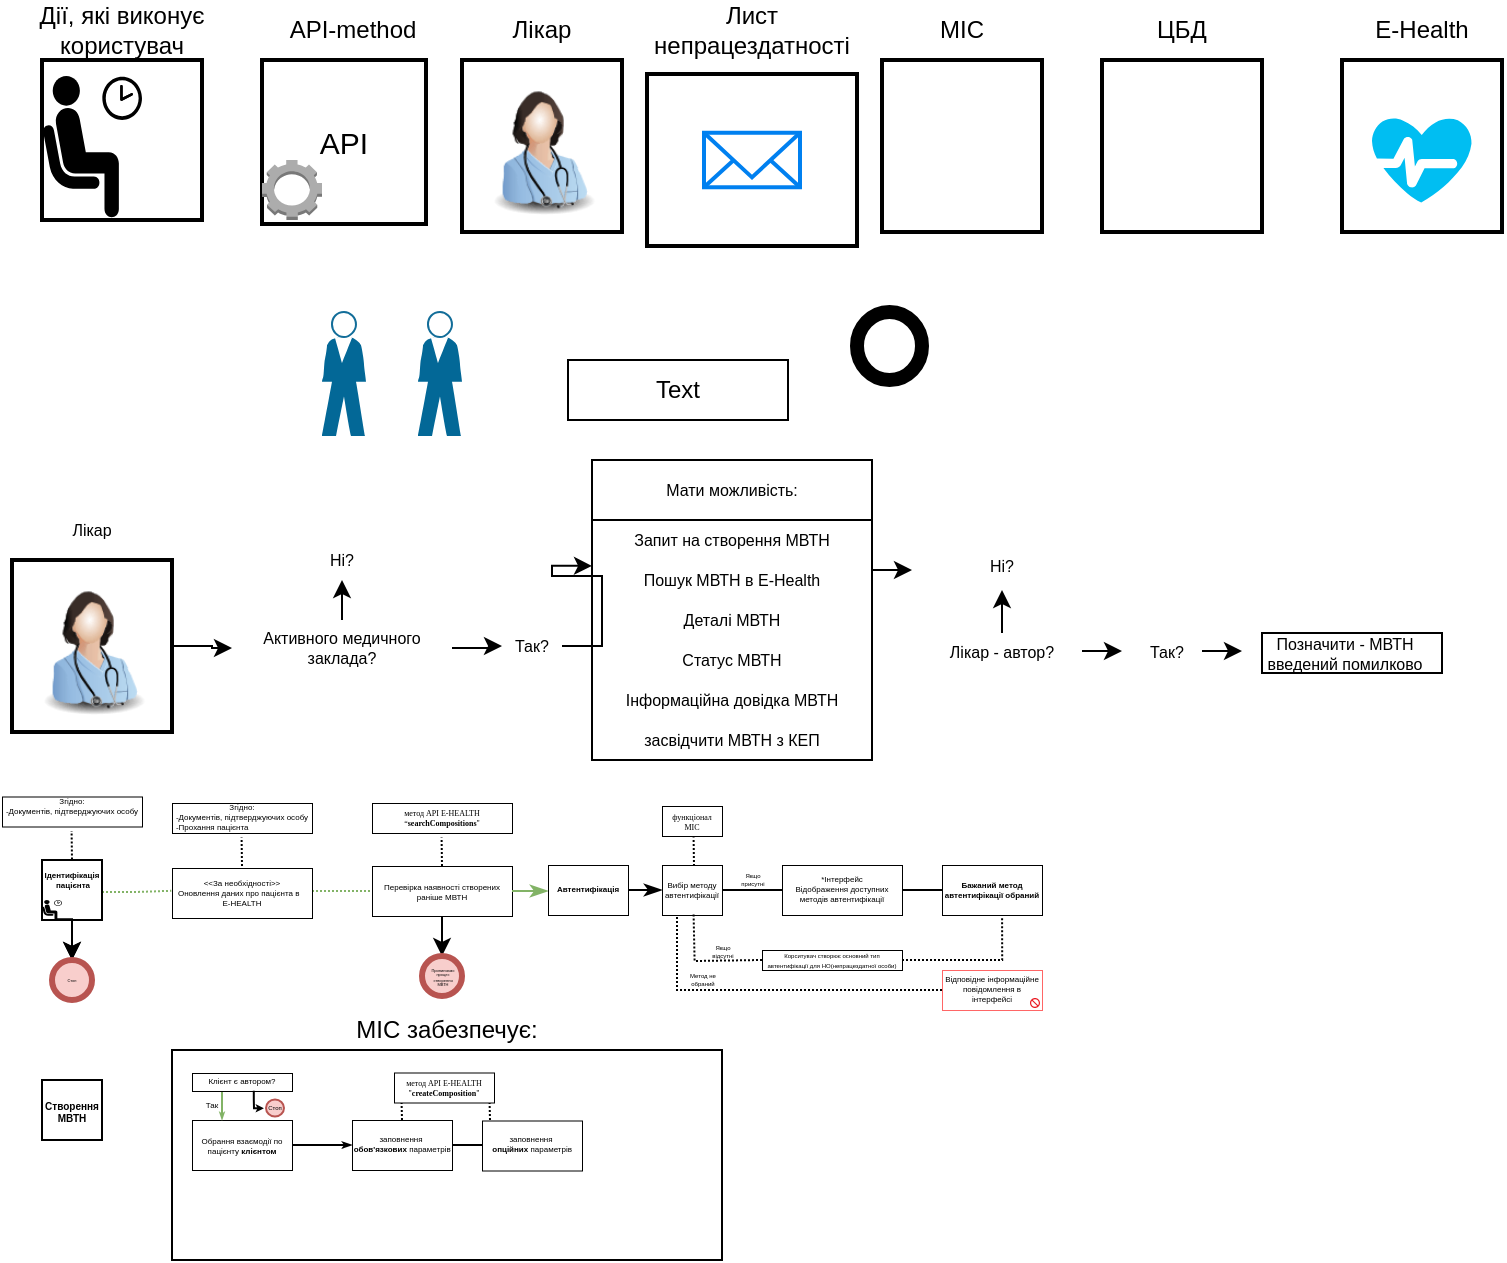 <mxfile version="23.1.5" type="github">
  <diagram name="Страница — 1" id="Yzd6xxbswRAlrRU4eSdG">
    <mxGraphModel dx="989" dy="1707" grid="1" gridSize="10" guides="1" tooltips="1" connect="1" arrows="1" fold="1" page="1" pageScale="1" pageWidth="827" pageHeight="1169" math="0" shadow="0">
      <root>
        <mxCell id="0" />
        <mxCell id="1" parent="0" />
        <mxCell id="B_3r5BiEb7k1XSMj32hH-10" value="API-method" style="text;html=1;align=center;verticalAlign=middle;resizable=0;points=[];autosize=1;strokeColor=none;fillColor=none;" vertex="1" parent="1">
          <mxGeometry x="150" y="-1160" width="90" height="30" as="geometry" />
        </mxCell>
        <mxCell id="B_3r5BiEb7k1XSMj32hH-11" value="" style="shape=mxgraph.cisco.people.standing_man;html=1;pointerEvents=1;dashed=0;fillColor=#036897;strokeColor=#ffffff;strokeWidth=2;verticalLabelPosition=bottom;verticalAlign=top;align=center;outlineConnect=0;" vertex="1" parent="1">
          <mxGeometry x="180" y="-1004" width="22" height="62" as="geometry" />
        </mxCell>
        <mxCell id="B_3r5BiEb7k1XSMj32hH-13" value="" style="whiteSpace=wrap;html=1;aspect=fixed;strokeWidth=2;" vertex="1" parent="1">
          <mxGeometry x="40" y="-1130" width="80" height="80" as="geometry" />
        </mxCell>
        <mxCell id="B_3r5BiEb7k1XSMj32hH-15" value="" style="shape=mxgraph.signs.people.waiting_room_1;html=1;pointerEvents=1;fillColor=#000000;strokeColor=none;verticalLabelPosition=bottom;verticalAlign=top;align=center;" vertex="1" parent="1">
          <mxGeometry x="40" y="-1122" width="50" height="72" as="geometry" />
        </mxCell>
        <mxCell id="B_3r5BiEb7k1XSMj32hH-20" value="Дії, які виконує користувач" style="text;html=1;align=center;verticalAlign=middle;whiteSpace=wrap;rounded=0;" vertex="1" parent="1">
          <mxGeometry x="30" y="-1160" width="100" height="30" as="geometry" />
        </mxCell>
        <mxCell id="B_3r5BiEb7k1XSMj32hH-21" value="API" style="whiteSpace=wrap;html=1;aspect=fixed;strokeWidth=2;fontSize=15;" vertex="1" parent="1">
          <mxGeometry x="150" y="-1130" width="82" height="82" as="geometry" />
        </mxCell>
        <mxCell id="B_3r5BiEb7k1XSMj32hH-22" value="" style="outlineConnect=0;dashed=0;verticalLabelPosition=bottom;verticalAlign=top;align=center;html=1;shape=mxgraph.aws3.human_intelligence_tasks_hit;fillColor=#ACACAC;gradientColor=none;" vertex="1" parent="1">
          <mxGeometry x="150" y="-1080" width="30" height="30" as="geometry" />
        </mxCell>
        <mxCell id="B_3r5BiEb7k1XSMj32hH-23" value="" style="rounded=0;whiteSpace=wrap;html=1;strokeWidth=2;" vertex="1" parent="1">
          <mxGeometry x="250" y="-1130" width="80" height="86" as="geometry" />
        </mxCell>
        <mxCell id="B_3r5BiEb7k1XSMj32hH-24" value="Лікар" style="text;html=1;align=center;verticalAlign=middle;whiteSpace=wrap;rounded=0;" vertex="1" parent="1">
          <mxGeometry x="260" y="-1160" width="60" height="30" as="geometry" />
        </mxCell>
        <mxCell id="B_3r5BiEb7k1XSMj32hH-25" value="" style="shape=mxgraph.cisco.people.standing_man;html=1;pointerEvents=1;dashed=0;fillColor=#036897;strokeColor=#ffffff;strokeWidth=2;verticalLabelPosition=bottom;verticalAlign=top;align=center;outlineConnect=0;" vertex="1" parent="1">
          <mxGeometry x="228" y="-1004" width="22" height="62" as="geometry" />
        </mxCell>
        <mxCell id="B_3r5BiEb7k1XSMj32hH-26" value="" style="image;html=1;image=img/lib/clip_art/people/Nurse_Woman_128x128.png" vertex="1" parent="1">
          <mxGeometry x="255" y="-1123" width="70" height="72" as="geometry" />
        </mxCell>
        <mxCell id="B_3r5BiEb7k1XSMj32hH-28" value="" style="rounded=0;whiteSpace=wrap;html=1;strokeWidth=2;" vertex="1" parent="1">
          <mxGeometry x="342.5" y="-1123" width="105" height="86" as="geometry" />
        </mxCell>
        <mxCell id="B_3r5BiEb7k1XSMj32hH-29" value="Лист непрацездатності" style="text;html=1;align=center;verticalAlign=middle;whiteSpace=wrap;rounded=0;" vertex="1" parent="1">
          <mxGeometry x="350" y="-1160" width="90" height="30" as="geometry" />
        </mxCell>
        <mxCell id="B_3r5BiEb7k1XSMj32hH-31" value="" style="rounded=0;whiteSpace=wrap;html=1;strokeWidth=2;" vertex="1" parent="1">
          <mxGeometry x="460" y="-1130" width="80" height="86" as="geometry" />
        </mxCell>
        <mxCell id="B_3r5BiEb7k1XSMj32hH-32" value="МІС" style="text;html=1;align=center;verticalAlign=middle;whiteSpace=wrap;rounded=0;" vertex="1" parent="1">
          <mxGeometry x="470" y="-1160" width="60" height="30" as="geometry" />
        </mxCell>
        <mxCell id="B_3r5BiEb7k1XSMj32hH-34" value="" style="rounded=0;whiteSpace=wrap;html=1;strokeWidth=2;" vertex="1" parent="1">
          <mxGeometry x="570" y="-1130" width="80" height="86" as="geometry" />
        </mxCell>
        <mxCell id="B_3r5BiEb7k1XSMj32hH-35" value="ЦБД" style="text;html=1;align=center;verticalAlign=middle;whiteSpace=wrap;rounded=0;" vertex="1" parent="1">
          <mxGeometry x="580" y="-1160" width="60" height="30" as="geometry" />
        </mxCell>
        <mxCell id="B_3r5BiEb7k1XSMj32hH-37" value="" style="rounded=0;whiteSpace=wrap;html=1;strokeWidth=2;" vertex="1" parent="1">
          <mxGeometry x="690" y="-1130" width="80" height="86" as="geometry" />
        </mxCell>
        <mxCell id="B_3r5BiEb7k1XSMj32hH-38" value="E-Health" style="text;html=1;align=center;verticalAlign=middle;whiteSpace=wrap;rounded=0;" vertex="1" parent="1">
          <mxGeometry x="700" y="-1160" width="60" height="30" as="geometry" />
        </mxCell>
        <mxCell id="B_3r5BiEb7k1XSMj32hH-40" value="" style="verticalLabelPosition=bottom;html=1;verticalAlign=top;align=center;strokeColor=none;fillColor=#00BEF2;shape=mxgraph.azure.health_monitoring;" vertex="1" parent="1">
          <mxGeometry x="705" y="-1101.25" width="50" height="42.5" as="geometry" />
        </mxCell>
        <mxCell id="B_3r5BiEb7k1XSMj32hH-41" value="" style="shape=image;html=1;verticalAlign=top;verticalLabelPosition=bottom;labelBackgroundColor=#ffffff;imageAspect=0;aspect=fixed;image=https://cdn2.iconfinder.com/data/icons/whcompare-isometric-web-hosting-servers/50/database-128.png" vertex="1" parent="1">
          <mxGeometry x="575" y="-1120" width="70" height="70" as="geometry" />
        </mxCell>
        <mxCell id="B_3r5BiEb7k1XSMj32hH-42" value="" style="shape=image;html=1;verticalAlign=top;verticalLabelPosition=bottom;labelBackgroundColor=#ffffff;imageAspect=0;aspect=fixed;image=https://cdn1.iconfinder.com/data/icons/medic/128/Medical_Icon-12-128.png" vertex="1" parent="1">
          <mxGeometry x="468" y="-1118" width="64" height="64" as="geometry" />
        </mxCell>
        <mxCell id="B_3r5BiEb7k1XSMj32hH-43" value="" style="html=1;verticalLabelPosition=bottom;align=center;labelBackgroundColor=#ffffff;verticalAlign=top;strokeWidth=2;strokeColor=#0080F0;shadow=0;dashed=0;shape=mxgraph.ios7.icons.mail;" vertex="1" parent="1">
          <mxGeometry x="371" y="-1093.62" width="48" height="27.25" as="geometry" />
        </mxCell>
        <mxCell id="B_3r5BiEb7k1XSMj32hH-74" style="edgeStyle=orthogonalEdgeStyle;rounded=0;orthogonalLoop=1;jettySize=auto;html=1;exitX=1;exitY=0.5;exitDx=0;exitDy=0;fontSize=8;" edge="1" parent="1" source="B_3r5BiEb7k1XSMj32hH-44" target="B_3r5BiEb7k1XSMj32hH-70">
          <mxGeometry relative="1" as="geometry" />
        </mxCell>
        <mxCell id="B_3r5BiEb7k1XSMj32hH-44" value="" style="rounded=0;whiteSpace=wrap;html=1;strokeWidth=2;fontSize=8;" vertex="1" parent="1">
          <mxGeometry x="25" y="-880" width="80" height="86" as="geometry" />
        </mxCell>
        <mxCell id="B_3r5BiEb7k1XSMj32hH-45" value="Лікар" style="text;html=1;align=center;verticalAlign=middle;whiteSpace=wrap;rounded=0;fontSize=8;" vertex="1" parent="1">
          <mxGeometry x="35" y="-910" width="60" height="30" as="geometry" />
        </mxCell>
        <mxCell id="B_3r5BiEb7k1XSMj32hH-46" value="" style="image;html=1;image=img/lib/clip_art/people/Nurse_Woman_128x128.png;fontSize=8;" vertex="1" parent="1">
          <mxGeometry x="30" y="-873" width="70" height="72" as="geometry" />
        </mxCell>
        <mxCell id="B_3r5BiEb7k1XSMj32hH-47" value="" style="rounded=0;whiteSpace=wrap;html=1;" vertex="1" parent="1">
          <mxGeometry x="303" y="-980" width="110" height="30" as="geometry" />
        </mxCell>
        <mxCell id="B_3r5BiEb7k1XSMj32hH-48" value="Text" style="text;html=1;align=center;verticalAlign=middle;whiteSpace=wrap;rounded=0;" vertex="1" parent="1">
          <mxGeometry x="328" y="-980" width="60" height="30" as="geometry" />
        </mxCell>
        <mxCell id="B_3r5BiEb7k1XSMj32hH-61" value="" style="rounded=0;whiteSpace=wrap;html=1;fontSize=8;" vertex="1" parent="1">
          <mxGeometry x="650" y="-843.5" width="90" height="20" as="geometry" />
        </mxCell>
        <mxCell id="B_3r5BiEb7k1XSMj32hH-62" value="Позначити - МВТН введений помилково&lt;br style=&quot;font-size: 8px;&quot;&gt;&amp;nbsp;" style="text;html=1;align=center;verticalAlign=middle;whiteSpace=wrap;rounded=0;fontSize=8;" vertex="1" parent="1">
          <mxGeometry x="645" y="-838.5" width="93" height="20" as="geometry" />
        </mxCell>
        <mxCell id="B_3r5BiEb7k1XSMj32hH-83" style="edgeStyle=orthogonalEdgeStyle;rounded=0;orthogonalLoop=1;jettySize=auto;html=1;exitX=0.5;exitY=0;exitDx=0;exitDy=0;entryX=0.5;entryY=1;entryDx=0;entryDy=0;fontSize=8;" edge="1" parent="1" source="B_3r5BiEb7k1XSMj32hH-67" target="B_3r5BiEb7k1XSMj32hH-69">
          <mxGeometry relative="1" as="geometry" />
        </mxCell>
        <mxCell id="B_3r5BiEb7k1XSMj32hH-86" style="edgeStyle=orthogonalEdgeStyle;rounded=0;orthogonalLoop=1;jettySize=auto;html=1;exitX=1;exitY=0.5;exitDx=0;exitDy=0;fontSize=8;" edge="1" parent="1" source="B_3r5BiEb7k1XSMj32hH-67">
          <mxGeometry relative="1" as="geometry">
            <mxPoint x="580" y="-834.5" as="targetPoint" />
          </mxGeometry>
        </mxCell>
        <mxCell id="B_3r5BiEb7k1XSMj32hH-67" value="Лікар - автор?" style="text;html=1;align=center;verticalAlign=middle;whiteSpace=wrap;rounded=0;fontSize=8;" vertex="1" parent="1">
          <mxGeometry x="480" y="-843.5" width="80" height="18" as="geometry" />
        </mxCell>
        <mxCell id="B_3r5BiEb7k1XSMj32hH-87" style="edgeStyle=orthogonalEdgeStyle;rounded=0;orthogonalLoop=1;jettySize=auto;html=1;exitX=1;exitY=0.5;exitDx=0;exitDy=0;fontSize=8;" edge="1" parent="1" source="B_3r5BiEb7k1XSMj32hH-68">
          <mxGeometry relative="1" as="geometry">
            <mxPoint x="640" y="-834.5" as="targetPoint" />
          </mxGeometry>
        </mxCell>
        <mxCell id="B_3r5BiEb7k1XSMj32hH-68" value="Так?" style="text;html=1;align=center;verticalAlign=middle;whiteSpace=wrap;rounded=0;fontSize=8;" vertex="1" parent="1">
          <mxGeometry x="585" y="-845.5" width="35" height="22" as="geometry" />
        </mxCell>
        <mxCell id="B_3r5BiEb7k1XSMj32hH-69" value="Ні?" style="text;html=1;align=center;verticalAlign=middle;whiteSpace=wrap;rounded=0;fontSize=8;" vertex="1" parent="1">
          <mxGeometry x="490" y="-890" width="60" height="25" as="geometry" />
        </mxCell>
        <mxCell id="B_3r5BiEb7k1XSMj32hH-75" style="edgeStyle=orthogonalEdgeStyle;rounded=0;orthogonalLoop=1;jettySize=auto;html=1;exitX=0.5;exitY=0;exitDx=0;exitDy=0;entryX=0.5;entryY=1;entryDx=0;entryDy=0;fontSize=8;" edge="1" parent="1" source="B_3r5BiEb7k1XSMj32hH-70" target="B_3r5BiEb7k1XSMj32hH-72">
          <mxGeometry relative="1" as="geometry" />
        </mxCell>
        <mxCell id="B_3r5BiEb7k1XSMj32hH-76" style="edgeStyle=orthogonalEdgeStyle;rounded=0;orthogonalLoop=1;jettySize=auto;html=1;exitX=1;exitY=0.5;exitDx=0;exitDy=0;fontSize=8;" edge="1" parent="1" source="B_3r5BiEb7k1XSMj32hH-70" target="B_3r5BiEb7k1XSMj32hH-71">
          <mxGeometry relative="1" as="geometry" />
        </mxCell>
        <mxCell id="B_3r5BiEb7k1XSMj32hH-70" value="Активного медичного заклада?" style="text;html=1;align=center;verticalAlign=middle;whiteSpace=wrap;rounded=0;fontSize=8;" vertex="1" parent="1">
          <mxGeometry x="135" y="-850" width="110" height="28" as="geometry" />
        </mxCell>
        <mxCell id="B_3r5BiEb7k1XSMj32hH-71" value="Так?" style="text;html=1;align=center;verticalAlign=middle;whiteSpace=wrap;rounded=0;fontSize=8;" vertex="1" parent="1">
          <mxGeometry x="270" y="-852" width="30" height="30" as="geometry" />
        </mxCell>
        <mxCell id="B_3r5BiEb7k1XSMj32hH-72" value="Ні?" style="text;html=1;align=center;verticalAlign=middle;whiteSpace=wrap;rounded=0;fontSize=8;" vertex="1" parent="1">
          <mxGeometry x="170" y="-890" width="40" height="20" as="geometry" />
        </mxCell>
        <mxCell id="B_3r5BiEb7k1XSMj32hH-78" value="&lt;font style=&quot;font-size: 8px;&quot;&gt;Мати можливість:&lt;/font&gt;" style="swimlane;fontStyle=0;childLayout=stackLayout;horizontal=1;startSize=30;horizontalStack=0;resizeParent=1;resizeParentMax=0;resizeLast=0;collapsible=1;marginBottom=0;whiteSpace=wrap;html=1;fontSize=8;" vertex="1" parent="1">
          <mxGeometry x="315" y="-930" width="140" height="150" as="geometry" />
        </mxCell>
        <mxCell id="B_3r5BiEb7k1XSMj32hH-50" value="Запит на створення МВТН" style="text;html=1;align=center;verticalAlign=middle;whiteSpace=wrap;rounded=0;fontSize=8;" vertex="1" parent="B_3r5BiEb7k1XSMj32hH-78">
          <mxGeometry y="30" width="140" height="20" as="geometry" />
        </mxCell>
        <mxCell id="B_3r5BiEb7k1XSMj32hH-54" value="Пошук МВТН в E-Health" style="text;html=1;align=center;verticalAlign=middle;whiteSpace=wrap;rounded=0;fontSize=8;" vertex="1" parent="B_3r5BiEb7k1XSMj32hH-78">
          <mxGeometry y="50" width="140" height="20" as="geometry" />
        </mxCell>
        <mxCell id="B_3r5BiEb7k1XSMj32hH-56" value="Деталі МВТН" style="text;html=1;align=center;verticalAlign=middle;whiteSpace=wrap;rounded=0;fontSize=8;" vertex="1" parent="B_3r5BiEb7k1XSMj32hH-78">
          <mxGeometry y="70" width="140" height="20" as="geometry" />
        </mxCell>
        <mxCell id="B_3r5BiEb7k1XSMj32hH-60" value="Статус МВТН" style="text;html=1;align=center;verticalAlign=middle;whiteSpace=wrap;rounded=0;fontSize=8;" vertex="1" parent="B_3r5BiEb7k1XSMj32hH-78">
          <mxGeometry y="90" width="140" height="20" as="geometry" />
        </mxCell>
        <mxCell id="B_3r5BiEb7k1XSMj32hH-58" value="Інформаційна довідка МВТН" style="text;html=1;align=center;verticalAlign=middle;whiteSpace=wrap;rounded=0;fontSize=8;" vertex="1" parent="B_3r5BiEb7k1XSMj32hH-78">
          <mxGeometry y="110" width="140" height="20" as="geometry" />
        </mxCell>
        <mxCell id="B_3r5BiEb7k1XSMj32hH-52" value="засвідчити МВТН з КЕП" style="text;html=1;align=center;verticalAlign=middle;whiteSpace=wrap;rounded=0;fontSize=8;" vertex="1" parent="B_3r5BiEb7k1XSMj32hH-78">
          <mxGeometry y="130" width="140" height="20" as="geometry" />
        </mxCell>
        <mxCell id="B_3r5BiEb7k1XSMj32hH-89" style="edgeStyle=orthogonalEdgeStyle;rounded=0;orthogonalLoop=1;jettySize=auto;html=1;exitX=1;exitY=0.25;exitDx=0;exitDy=0;entryX=0;entryY=0.5;entryDx=0;entryDy=0;fontSize=8;" edge="1" parent="1" source="B_3r5BiEb7k1XSMj32hH-54">
          <mxGeometry relative="1" as="geometry">
            <mxPoint x="475.0" y="-874.5" as="targetPoint" />
          </mxGeometry>
        </mxCell>
        <mxCell id="B_3r5BiEb7k1XSMj32hH-90" style="edgeStyle=orthogonalEdgeStyle;rounded=0;orthogonalLoop=1;jettySize=auto;html=1;exitX=1;exitY=0.5;exitDx=0;exitDy=0;entryX=0;entryY=0.147;entryDx=0;entryDy=0;entryPerimeter=0;fontSize=8;" edge="1" parent="1" source="B_3r5BiEb7k1XSMj32hH-71" target="B_3r5BiEb7k1XSMj32hH-54">
          <mxGeometry relative="1" as="geometry" />
        </mxCell>
        <mxCell id="B_3r5BiEb7k1XSMj32hH-91" value="" style="ellipse;whiteSpace=wrap;html=1;fontSize=16;strokeWidth=7;" vertex="1" parent="1">
          <mxGeometry x="447.5" y="-1004" width="32.5" height="34" as="geometry" />
        </mxCell>
        <mxCell id="B_3r5BiEb7k1XSMj32hH-96" style="edgeStyle=orthogonalEdgeStyle;rounded=0;orthogonalLoop=1;jettySize=auto;html=1;exitX=1;exitY=0.5;exitDx=0;exitDy=0;fillColor=#d5e8d4;strokeColor=#82b366;curved=0;dashed=1;dashPattern=1 1;entryX=-0.005;entryY=0.416;entryDx=0;entryDy=0;entryPerimeter=0;endArrow=none;endFill=0;" edge="1" parent="1">
          <mxGeometry relative="1" as="geometry">
            <mxPoint x="104.65" y="-714.6" as="targetPoint" />
            <mxPoint x="70" y="-714" as="sourcePoint" />
            <Array as="points">
              <mxPoint x="87" y="-714" />
            </Array>
          </mxGeometry>
        </mxCell>
        <mxCell id="B_3r5BiEb7k1XSMj32hH-93" value="" style="whiteSpace=wrap;html=1;aspect=fixed;strokeWidth=1;" vertex="1" parent="1">
          <mxGeometry x="40" y="-730" width="30" height="30" as="geometry" />
        </mxCell>
        <mxCell id="B_3r5BiEb7k1XSMj32hH-106" style="edgeStyle=orthogonalEdgeStyle;rounded=0;orthogonalLoop=1;jettySize=auto;html=1;exitX=0.695;exitY=0.98;exitDx=0;exitDy=0;exitPerimeter=0;entryX=0.5;entryY=0;entryDx=0;entryDy=0;" edge="1" parent="1" source="B_3r5BiEb7k1XSMj32hH-94" target="B_3r5BiEb7k1XSMj32hH-105">
          <mxGeometry relative="1" as="geometry" />
        </mxCell>
        <mxCell id="B_3r5BiEb7k1XSMj32hH-112" style="edgeStyle=orthogonalEdgeStyle;rounded=0;orthogonalLoop=1;jettySize=auto;html=1;exitX=0.695;exitY=0.98;exitDx=0;exitDy=0;exitPerimeter=0;entryX=0.5;entryY=0;entryDx=0;entryDy=0;" edge="1" parent="1" source="B_3r5BiEb7k1XSMj32hH-94" target="B_3r5BiEb7k1XSMj32hH-105">
          <mxGeometry relative="1" as="geometry" />
        </mxCell>
        <mxCell id="B_3r5BiEb7k1XSMj32hH-94" value="" style="shape=mxgraph.signs.people.waiting_room_1;html=1;pointerEvents=1;fillColor=#000000;strokeColor=none;verticalLabelPosition=bottom;verticalAlign=top;align=center;" vertex="1" parent="1">
          <mxGeometry x="40" y="-710" width="10" height="10" as="geometry" />
        </mxCell>
        <mxCell id="B_3r5BiEb7k1XSMj32hH-95" value="Ідентифікація&amp;nbsp;&lt;br style=&quot;font-size: 4px;&quot;&gt;пацієнта" style="text;html=1;align=center;verticalAlign=middle;whiteSpace=wrap;rounded=0;fontSize=4;fontStyle=1" vertex="1" parent="1">
          <mxGeometry x="47.5" y="-722" width="15" height="4" as="geometry" />
        </mxCell>
        <mxCell id="B_3r5BiEb7k1XSMj32hH-107" style="edgeStyle=orthogonalEdgeStyle;rounded=0;orthogonalLoop=1;jettySize=auto;html=1;exitX=1;exitY=0.5;exitDx=0;exitDy=0;fillColor=#d5e8d4;strokeColor=#82b366;dashed=1;dashPattern=1 1;endArrow=none;endFill=0;" edge="1" parent="1">
          <mxGeometry relative="1" as="geometry">
            <mxPoint x="205.0" y="-713.617" as="targetPoint" />
            <mxPoint x="175" y="-714.5" as="sourcePoint" />
          </mxGeometry>
        </mxCell>
        <mxCell id="B_3r5BiEb7k1XSMj32hH-97" value="&lt;font style=&quot;font-size: 4px;&quot;&gt;&amp;lt;&amp;lt;За необхідності&amp;gt;&amp;gt; &lt;br&gt;Оновлення даних про пацієнта в&amp;nbsp; &amp;nbsp; E-HEALTH&lt;/font&gt;" style="rounded=0;whiteSpace=wrap;html=1;strokeWidth=0.5;fontSize=4;" vertex="1" parent="1">
          <mxGeometry x="105" y="-726" width="70" height="25" as="geometry" />
        </mxCell>
        <mxCell id="B_3r5BiEb7k1XSMj32hH-99" value="&lt;font style=&quot;font-size: 4px;&quot;&gt;Згідно: &lt;br&gt;-Документів, підтверджуючих особу&lt;br&gt;&lt;br&gt;&lt;/font&gt;" style="rounded=0;whiteSpace=wrap;html=1;fontSize=4;strokeWidth=0.5;" vertex="1" parent="1">
          <mxGeometry x="20" y="-761.75" width="70" height="15" as="geometry" />
        </mxCell>
        <mxCell id="B_3r5BiEb7k1XSMj32hH-102" value="" style="shape=image;html=1;verticalAlign=top;verticalLabelPosition=bottom;labelBackgroundColor=#ffffff;imageAspect=0;aspect=fixed;image=https://cdn0.iconfinder.com/data/icons/google-material-design-3-0/48/ic_info_outline_48px-128.png" vertex="1" parent="1">
          <mxGeometry x="85" y="-751.75" width="5" height="5" as="geometry" />
        </mxCell>
        <mxCell id="B_3r5BiEb7k1XSMj32hH-104" style="edgeStyle=orthogonalEdgeStyle;rounded=0;orthogonalLoop=1;jettySize=auto;html=1;exitX=0.5;exitY=0;exitDx=0;exitDy=0;entryX=0.497;entryY=1.218;entryDx=0;entryDy=0;entryPerimeter=0;strokeWidth=1;endArrow=none;endFill=0;dashed=1;dashPattern=1 1;" edge="1" parent="1">
          <mxGeometry relative="1" as="geometry">
            <mxPoint x="55" y="-730.25" as="sourcePoint" />
            <mxPoint x="54.79" y="-744.48" as="targetPoint" />
          </mxGeometry>
        </mxCell>
        <mxCell id="B_3r5BiEb7k1XSMj32hH-105" value="" style="ellipse;whiteSpace=wrap;html=1;fontSize=16;strokeWidth=3;fillColor=#f8cecc;strokeColor=#b85450;" vertex="1" parent="1">
          <mxGeometry x="45" y="-680" width="20" height="20" as="geometry" />
        </mxCell>
        <mxCell id="B_3r5BiEb7k1XSMj32hH-121" style="edgeStyle=orthogonalEdgeStyle;rounded=0;orthogonalLoop=1;jettySize=auto;html=1;exitX=0.5;exitY=1;exitDx=0;exitDy=0;entryX=0.5;entryY=0;entryDx=0;entryDy=0;" edge="1" parent="1" source="B_3r5BiEb7k1XSMj32hH-111" target="B_3r5BiEb7k1XSMj32hH-120">
          <mxGeometry relative="1" as="geometry" />
        </mxCell>
        <mxCell id="B_3r5BiEb7k1XSMj32hH-111" value="Перевірка наявності створених раніше МВТН" style="rounded=0;whiteSpace=wrap;html=1;strokeWidth=0.5;fontSize=4;" vertex="1" parent="1">
          <mxGeometry x="205" y="-727" width="70" height="25" as="geometry" />
        </mxCell>
        <mxCell id="B_3r5BiEb7k1XSMj32hH-114" value="&lt;span style=&quot;font-family: Cambria, serif; background-color: transparent; font-variant-numeric: normal; font-variant-east-asian: normal; font-variant-alternates: normal; font-variant-position: normal; vertical-align: baseline; font-size: 4px;&quot;&gt;метод API E-HEALTH “&lt;b&gt;searchCompositions&lt;/b&gt;&quot;&lt;/span&gt;&lt;span style=&quot;font-size: 4px;&quot; id=&quot;docs-internal-guid-ad634652-7fff-c062-2280-e0095464c3ed&quot;&gt;&lt;/span&gt;" style="rounded=0;whiteSpace=wrap;html=1;fontSize=4;strokeWidth=0.5;" vertex="1" parent="1">
          <mxGeometry x="205" y="-758.5" width="70" height="15" as="geometry" />
        </mxCell>
        <mxCell id="B_3r5BiEb7k1XSMj32hH-116" value="" style="shape=image;html=1;verticalAlign=top;verticalLabelPosition=bottom;labelBackgroundColor=#ffffff;imageAspect=0;aspect=fixed;image=https://cdn0.iconfinder.com/data/icons/google-material-design-3-0/48/ic_info_outline_48px-128.png" vertex="1" parent="1">
          <mxGeometry x="270" y="-748.5" width="5" height="5" as="geometry" />
        </mxCell>
        <mxCell id="B_3r5BiEb7k1XSMj32hH-117" style="edgeStyle=orthogonalEdgeStyle;rounded=0;orthogonalLoop=1;jettySize=auto;html=1;exitX=1;exitY=0.5;exitDx=0;exitDy=0;fillColor=#d5e8d4;strokeColor=#82b366;endArrow=classicThin;endFill=1;entryX=0;entryY=0.5;entryDx=0;entryDy=0;" edge="1" parent="1" target="B_3r5BiEb7k1XSMj32hH-123">
          <mxGeometry relative="1" as="geometry">
            <mxPoint x="305.0" y="-713.617" as="targetPoint" />
            <mxPoint x="275" y="-714.5" as="sourcePoint" />
          </mxGeometry>
        </mxCell>
        <mxCell id="B_3r5BiEb7k1XSMj32hH-120" value="" style="ellipse;whiteSpace=wrap;html=1;fontSize=16;strokeWidth=3;fillColor=#f8cecc;strokeColor=#b85450;" vertex="1" parent="1">
          <mxGeometry x="230" y="-682" width="20" height="20" as="geometry" />
        </mxCell>
        <mxCell id="B_3r5BiEb7k1XSMj32hH-122" value="&lt;font style=&quot;font-size: 2px;&quot;&gt;Припиняємо процес створення&lt;br&gt;МВТН&lt;br&gt;&lt;/font&gt;" style="text;html=1;align=center;verticalAlign=middle;whiteSpace=wrap;rounded=0;fontSize=2;" vertex="1" parent="1">
          <mxGeometry x="236.5" y="-683" width="6.5" height="22" as="geometry" />
        </mxCell>
        <mxCell id="B_3r5BiEb7k1XSMj32hH-124" style="edgeStyle=orthogonalEdgeStyle;rounded=0;orthogonalLoop=1;jettySize=auto;html=1;exitX=1;exitY=0.5;exitDx=0;exitDy=0;endArrow=classicThin;endFill=1;" edge="1" parent="1" source="B_3r5BiEb7k1XSMj32hH-123">
          <mxGeometry relative="1" as="geometry">
            <mxPoint x="350" y="-714.889" as="targetPoint" />
          </mxGeometry>
        </mxCell>
        <mxCell id="B_3r5BiEb7k1XSMj32hH-123" value="&lt;font style=&quot;font-size: 4px;&quot;&gt;Автентифікація&lt;/font&gt;" style="rounded=0;whiteSpace=wrap;html=1;strokeWidth=0.5;fontSize=4;fontStyle=1" vertex="1" parent="1">
          <mxGeometry x="293" y="-727.5" width="40" height="25" as="geometry" />
        </mxCell>
        <mxCell id="B_3r5BiEb7k1XSMj32hH-125" value="Вибір методу автентифікації" style="rounded=0;whiteSpace=wrap;html=1;strokeWidth=0.5;fontSize=4;" vertex="1" parent="1">
          <mxGeometry x="350" y="-727.5" width="30" height="25" as="geometry" />
        </mxCell>
        <mxCell id="B_3r5BiEb7k1XSMj32hH-126" value="&lt;font face=&quot;Cambria, serif&quot;&gt;функціонал МІС&lt;/font&gt;" style="rounded=0;whiteSpace=wrap;html=1;fontSize=4;strokeWidth=0.5;" vertex="1" parent="1">
          <mxGeometry x="350" y="-757" width="30" height="15" as="geometry" />
        </mxCell>
        <mxCell id="B_3r5BiEb7k1XSMj32hH-128" value="" style="shape=image;html=1;verticalAlign=top;verticalLabelPosition=bottom;labelBackgroundColor=#ffffff;imageAspect=0;aspect=fixed;image=https://cdn0.iconfinder.com/data/icons/google-material-design-3-0/48/ic_info_outline_48px-128.png" vertex="1" parent="1">
          <mxGeometry x="375" y="-748" width="5" height="5" as="geometry" />
        </mxCell>
        <mxCell id="B_3r5BiEb7k1XSMj32hH-129" style="edgeStyle=orthogonalEdgeStyle;rounded=0;orthogonalLoop=1;jettySize=auto;html=1;exitX=0.5;exitY=0;exitDx=0;exitDy=0;entryX=0.497;entryY=1.218;entryDx=0;entryDy=0;entryPerimeter=0;strokeWidth=1;endArrow=none;endFill=0;dashed=1;dashPattern=1 1;" edge="1" parent="1">
          <mxGeometry relative="1" as="geometry">
            <mxPoint x="240" y="-727" as="sourcePoint" />
            <mxPoint x="239.79" y="-741.23" as="targetPoint" />
          </mxGeometry>
        </mxCell>
        <mxCell id="B_3r5BiEb7k1XSMj32hH-130" style="edgeStyle=orthogonalEdgeStyle;rounded=0;orthogonalLoop=1;jettySize=auto;html=1;exitX=0.5;exitY=0;exitDx=0;exitDy=0;entryX=0.497;entryY=1.218;entryDx=0;entryDy=0;entryPerimeter=0;strokeWidth=1;endArrow=none;endFill=0;dashed=1;dashPattern=1 1;" edge="1" parent="1">
          <mxGeometry relative="1" as="geometry">
            <mxPoint x="366" y="-727" as="sourcePoint" />
            <mxPoint x="365.79" y="-741.23" as="targetPoint" />
          </mxGeometry>
        </mxCell>
        <mxCell id="B_3r5BiEb7k1XSMj32hH-133" style="edgeStyle=orthogonalEdgeStyle;rounded=0;orthogonalLoop=1;jettySize=auto;html=1;entryX=0.497;entryY=1.218;entryDx=0;entryDy=0;entryPerimeter=0;strokeWidth=1;endArrow=none;endFill=0;dashed=1;dashPattern=1 1;" edge="1" parent="1">
          <mxGeometry relative="1" as="geometry">
            <mxPoint x="400" y="-680" as="sourcePoint" />
            <mxPoint x="365.79" y="-703.23" as="targetPoint" />
          </mxGeometry>
        </mxCell>
        <mxCell id="B_3r5BiEb7k1XSMj32hH-135" value="&lt;span style=&quot;font-size: 3px;&quot;&gt;Якщо відсутні&lt;/span&gt;" style="text;html=1;align=center;verticalAlign=middle;whiteSpace=wrap;rounded=0;fontSize=3;" vertex="1" parent="1">
          <mxGeometry x="371" y="-689" width="19" height="10" as="geometry" />
        </mxCell>
        <mxCell id="B_3r5BiEb7k1XSMj32hH-136" value="&lt;font style=&quot;font-size: 3px;&quot;&gt;Корситувач створює основний тип автентифікації для НО(непрацездатної особи)&lt;/font&gt;" style="rounded=0;whiteSpace=wrap;html=1;strokeWidth=0.5;fontSize=4;" vertex="1" parent="1">
          <mxGeometry x="400" y="-685" width="70" height="10" as="geometry" />
        </mxCell>
        <mxCell id="B_3r5BiEb7k1XSMj32hH-140" style="edgeStyle=orthogonalEdgeStyle;rounded=0;orthogonalLoop=1;jettySize=auto;html=1;exitX=1;exitY=0.5;exitDx=0;exitDy=0;strokeWidth=1;endArrow=none;endFill=0;" edge="1" parent="1" source="B_3r5BiEb7k1XSMj32hH-125">
          <mxGeometry relative="1" as="geometry">
            <mxPoint x="390" y="-717" as="sourcePoint" />
            <mxPoint x="410" y="-715" as="targetPoint" />
          </mxGeometry>
        </mxCell>
        <mxCell id="B_3r5BiEb7k1XSMj32hH-141" value="&lt;span style=&quot;font-size: 3px;&quot;&gt;Якщо присутні&lt;/span&gt;" style="text;html=1;align=center;verticalAlign=middle;whiteSpace=wrap;rounded=0;fontSize=3;" vertex="1" parent="1">
          <mxGeometry x="386" y="-725" width="19" height="10" as="geometry" />
        </mxCell>
        <mxCell id="B_3r5BiEb7k1XSMj32hH-146" style="edgeStyle=orthogonalEdgeStyle;rounded=0;orthogonalLoop=1;jettySize=auto;html=1;exitX=1;exitY=0.5;exitDx=0;exitDy=0;entryX=0;entryY=0.5;entryDx=0;entryDy=0;endArrow=none;endFill=0;" edge="1" parent="1" source="B_3r5BiEb7k1XSMj32hH-142" target="B_3r5BiEb7k1XSMj32hH-143">
          <mxGeometry relative="1" as="geometry" />
        </mxCell>
        <mxCell id="B_3r5BiEb7k1XSMj32hH-142" value="*Інтерфейс&lt;br&gt;Відображення доступних методів автентифікації" style="rounded=0;whiteSpace=wrap;html=1;strokeWidth=0.5;fontSize=4;" vertex="1" parent="1">
          <mxGeometry x="410" y="-727.5" width="60" height="25" as="geometry" />
        </mxCell>
        <mxCell id="B_3r5BiEb7k1XSMj32hH-143" value="&lt;b&gt;Бажаний метод автентифікації обраний&lt;/b&gt;" style="rounded=0;whiteSpace=wrap;html=1;strokeWidth=0.5;fontSize=4;" vertex="1" parent="1">
          <mxGeometry x="490" y="-727.5" width="50" height="25" as="geometry" />
        </mxCell>
        <mxCell id="B_3r5BiEb7k1XSMj32hH-147" style="edgeStyle=orthogonalEdgeStyle;rounded=0;orthogonalLoop=1;jettySize=auto;html=1;exitX=1;exitY=0.5;exitDx=0;exitDy=0;entryX=0.601;entryY=1.042;entryDx=0;entryDy=0;dashed=1;dashPattern=1 1;endArrow=none;endFill=0;entryPerimeter=0;" edge="1" parent="1" target="B_3r5BiEb7k1XSMj32hH-143">
          <mxGeometry relative="1" as="geometry">
            <mxPoint x="470" y="-680" as="sourcePoint" />
            <mxPoint x="490" y="-680" as="targetPoint" />
            <Array as="points">
              <mxPoint x="520" y="-680" />
            </Array>
          </mxGeometry>
        </mxCell>
        <mxCell id="B_3r5BiEb7k1XSMj32hH-148" value="Відповідне інформаційне повідомлення в інтерфейсі" style="rounded=0;whiteSpace=wrap;html=1;strokeWidth=0.5;fontSize=4;strokeColor=#FF6666;" vertex="1" parent="1">
          <mxGeometry x="490" y="-675" width="50" height="20" as="geometry" />
        </mxCell>
        <mxCell id="B_3r5BiEb7k1XSMj32hH-149" style="edgeStyle=orthogonalEdgeStyle;rounded=0;orthogonalLoop=1;jettySize=auto;html=1;entryX=0.25;entryY=1;entryDx=0;entryDy=0;strokeWidth=1;endArrow=none;endFill=0;dashed=1;dashPattern=1 1;exitX=0;exitY=0.5;exitDx=0;exitDy=0;" edge="1" parent="1" source="B_3r5BiEb7k1XSMj32hH-148" target="B_3r5BiEb7k1XSMj32hH-125">
          <mxGeometry relative="1" as="geometry">
            <mxPoint x="393" y="-676" as="sourcePoint" />
            <mxPoint x="358.79" y="-699.23" as="targetPoint" />
          </mxGeometry>
        </mxCell>
        <mxCell id="B_3r5BiEb7k1XSMj32hH-150" value="Метод не обраний" style="text;html=1;align=center;verticalAlign=middle;whiteSpace=wrap;rounded=0;fontSize=3;" vertex="1" parent="1">
          <mxGeometry x="361" y="-675" width="19" height="10" as="geometry" />
        </mxCell>
        <mxCell id="B_3r5BiEb7k1XSMj32hH-151" value="&lt;font style=&quot;font-size: 2px;&quot;&gt;Стоп&lt;br&gt;&lt;/font&gt;" style="text;html=1;align=center;verticalAlign=middle;whiteSpace=wrap;rounded=0;fontSize=2;" vertex="1" parent="1">
          <mxGeometry x="50" y="-681" width="10" height="22" as="geometry" />
        </mxCell>
        <mxCell id="B_3r5BiEb7k1XSMj32hH-152" value="&lt;font style=&quot;font-size: 4px;&quot;&gt;Згідно: &lt;br&gt;-Документів, підтверджуючих особу&lt;br style=&quot;font-size: 4px;&quot;&gt;&lt;div style=&quot;text-align: left;&quot;&gt;&lt;span style=&quot;background-color: initial;&quot;&gt;-Прохання пацієнта&lt;/span&gt;&lt;/div&gt;&lt;/font&gt;" style="rounded=0;whiteSpace=wrap;html=1;fontSize=4;strokeWidth=0.5;" vertex="1" parent="1">
          <mxGeometry x="105" y="-758.5" width="70" height="15" as="geometry" />
        </mxCell>
        <mxCell id="B_3r5BiEb7k1XSMj32hH-153" value="" style="shape=image;html=1;verticalAlign=top;verticalLabelPosition=bottom;labelBackgroundColor=#ffffff;imageAspect=0;aspect=fixed;image=https://cdn0.iconfinder.com/data/icons/google-material-design-3-0/48/ic_info_outline_48px-128.png" vertex="1" parent="1">
          <mxGeometry x="170" y="-748.5" width="5" height="5" as="geometry" />
        </mxCell>
        <mxCell id="B_3r5BiEb7k1XSMj32hH-154" style="edgeStyle=orthogonalEdgeStyle;rounded=0;orthogonalLoop=1;jettySize=auto;html=1;exitX=0.5;exitY=0;exitDx=0;exitDy=0;entryX=0.497;entryY=1.218;entryDx=0;entryDy=0;entryPerimeter=0;strokeWidth=1;endArrow=none;endFill=0;dashed=1;dashPattern=1 1;" edge="1" parent="1">
          <mxGeometry relative="1" as="geometry">
            <mxPoint x="140" y="-727" as="sourcePoint" />
            <mxPoint x="139.79" y="-741.23" as="targetPoint" />
          </mxGeometry>
        </mxCell>
        <mxCell id="B_3r5BiEb7k1XSMj32hH-155" value="" style="shape=image;html=1;verticalAlign=top;verticalLabelPosition=bottom;labelBackgroundColor=#ffffff;imageAspect=0;aspect=fixed;image=https://cdn3.iconfinder.com/data/icons/miscellaneous-80/60/check-128.png" vertex="1" parent="1">
          <mxGeometry x="532" y="-726.5" width="7" height="7" as="geometry" />
        </mxCell>
        <mxCell id="B_3r5BiEb7k1XSMj32hH-156" value="" style="sketch=0;aspect=fixed;pointerEvents=1;shadow=0;dashed=0;html=1;strokeColor=none;labelPosition=center;verticalLabelPosition=bottom;verticalAlign=top;align=center;shape=mxgraph.mscae.enterprise.not_allowed;fillColor=#EA1C24;" vertex="1" parent="1">
          <mxGeometry x="534" y="-661" width="5" height="5" as="geometry" />
        </mxCell>
        <mxCell id="B_3r5BiEb7k1XSMj32hH-157" value="&lt;font style=&quot;font-size: 5px;&quot;&gt;Створення МВТН&lt;/font&gt;" style="whiteSpace=wrap;html=1;aspect=fixed;strokeWidth=1;fontSize=5;fontStyle=1" vertex="1" parent="1">
          <mxGeometry x="40" y="-620" width="30" height="30" as="geometry" />
        </mxCell>
        <mxCell id="B_3r5BiEb7k1XSMj32hH-160" value="" style="rounded=0;whiteSpace=wrap;html=1;" vertex="1" parent="1">
          <mxGeometry x="105" y="-635" width="275" height="105" as="geometry" />
        </mxCell>
        <mxCell id="B_3r5BiEb7k1XSMj32hH-162" value="МІС забезпечує:" style="text;html=1;align=center;verticalAlign=middle;whiteSpace=wrap;rounded=0;" vertex="1" parent="1">
          <mxGeometry x="105" y="-656" width="275" height="21" as="geometry" />
        </mxCell>
        <mxCell id="B_3r5BiEb7k1XSMj32hH-179" style="edgeStyle=orthogonalEdgeStyle;rounded=0;orthogonalLoop=1;jettySize=auto;html=1;exitX=1;exitY=0.5;exitDx=0;exitDy=0;entryX=0;entryY=0.5;entryDx=0;entryDy=0;endArrow=classicThin;endFill=1;endSize=2;" edge="1" parent="1" source="B_3r5BiEb7k1XSMj32hH-163" target="B_3r5BiEb7k1XSMj32hH-175">
          <mxGeometry relative="1" as="geometry" />
        </mxCell>
        <mxCell id="B_3r5BiEb7k1XSMj32hH-163" value="Обрання взаємодії по пацієнту &lt;b&gt;клієнтом&lt;/b&gt;" style="rounded=0;whiteSpace=wrap;html=1;strokeWidth=0.5;fontSize=4;" vertex="1" parent="1">
          <mxGeometry x="115" y="-600" width="50" height="25" as="geometry" />
        </mxCell>
        <mxCell id="B_3r5BiEb7k1XSMj32hH-168" style="edgeStyle=orthogonalEdgeStyle;rounded=0;orthogonalLoop=1;jettySize=auto;html=1;fillColor=#d5e8d4;strokeColor=#82b366;endArrow=classicThin;endFill=1;endSize=1;" edge="1" parent="1">
          <mxGeometry relative="1" as="geometry">
            <mxPoint x="130" y="-610" as="sourcePoint" />
            <mxPoint x="130" y="-600" as="targetPoint" />
            <Array as="points">
              <mxPoint x="130" y="-614" />
            </Array>
          </mxGeometry>
        </mxCell>
        <mxCell id="B_3r5BiEb7k1XSMj32hH-164" value="Клієнт є автором?" style="rounded=0;whiteSpace=wrap;html=1;fontSize=4;strokeWidth=0.5;align=center;" vertex="1" parent="1">
          <mxGeometry x="115" y="-623.5" width="50" height="9" as="geometry" />
        </mxCell>
        <mxCell id="B_3r5BiEb7k1XSMj32hH-165" value="" style="shape=image;html=1;verticalAlign=top;verticalLabelPosition=bottom;labelBackgroundColor=#ffffff;imageAspect=0;aspect=fixed;image=https://cdn0.iconfinder.com/data/icons/google-material-design-3-0/48/ic_info_outline_48px-128.png" vertex="1" parent="1">
          <mxGeometry x="161" y="-618.5" width="4" height="4" as="geometry" />
        </mxCell>
        <mxCell id="B_3r5BiEb7k1XSMj32hH-169" value="Стоп" style="ellipse;whiteSpace=wrap;html=1;fontSize=3;strokeWidth=1;fillColor=#f8cecc;strokeColor=#b85450;" vertex="1" parent="1">
          <mxGeometry x="152" y="-610.25" width="9" height="8.5" as="geometry" />
        </mxCell>
        <mxCell id="B_3r5BiEb7k1XSMj32hH-172" style="edgeStyle=orthogonalEdgeStyle;rounded=0;orthogonalLoop=1;jettySize=auto;html=1;exitX=0.618;exitY=0.981;exitDx=0;exitDy=0;entryX=-0.117;entryY=0.516;entryDx=0;entryDy=0;entryPerimeter=0;endSize=1;exitPerimeter=0;" edge="1" parent="1" source="B_3r5BiEb7k1XSMj32hH-164" target="B_3r5BiEb7k1XSMj32hH-169">
          <mxGeometry relative="1" as="geometry">
            <Array as="points">
              <mxPoint x="146" y="-610" />
              <mxPoint x="146" y="-605" />
            </Array>
          </mxGeometry>
        </mxCell>
        <mxCell id="B_3r5BiEb7k1XSMj32hH-174" value="&lt;font style=&quot;font-size: 4px;&quot;&gt;Так&lt;/font&gt;" style="text;html=1;align=center;verticalAlign=middle;whiteSpace=wrap;rounded=0;" vertex="1" parent="1">
          <mxGeometry x="120" y="-613.25" width="10" height="6.5" as="geometry" />
        </mxCell>
        <mxCell id="B_3r5BiEb7k1XSMj32hH-185" style="edgeStyle=orthogonalEdgeStyle;rounded=0;orthogonalLoop=1;jettySize=auto;html=1;exitX=1;exitY=0.5;exitDx=0;exitDy=0;entryX=0;entryY=0.5;entryDx=0;entryDy=0;endArrow=none;endFill=0;" edge="1" parent="1" source="B_3r5BiEb7k1XSMj32hH-175" target="B_3r5BiEb7k1XSMj32hH-180">
          <mxGeometry relative="1" as="geometry" />
        </mxCell>
        <mxCell id="B_3r5BiEb7k1XSMj32hH-175" value="&amp;nbsp;заповнення&amp;nbsp; &amp;nbsp;&lt;b&gt;обов&#39;язкових&amp;nbsp;&lt;/b&gt;параметрів" style="rounded=0;whiteSpace=wrap;html=1;strokeWidth=0.5;fontSize=4;spacingTop=-2;spacingRight=1;" vertex="1" parent="1">
          <mxGeometry x="195" y="-600" width="50" height="25" as="geometry" />
        </mxCell>
        <mxCell id="B_3r5BiEb7k1XSMj32hH-176" value="&lt;span style=&quot;font-family: Cambria, serif; background-color: transparent; font-variant-numeric: normal; font-variant-east-asian: normal; font-variant-alternates: normal; font-variant-position: normal; vertical-align: baseline; font-size: 4px;&quot;&gt;метод API E-HEALTH &quot;&lt;b&gt;createComposition&lt;/b&gt;&quot;&lt;/span&gt;&lt;span style=&quot;font-size: 4px;&quot; id=&quot;docs-internal-guid-ad634652-7fff-c062-2280-e0095464c3ed&quot;&gt;&lt;/span&gt;" style="rounded=0;whiteSpace=wrap;html=1;fontSize=4;strokeWidth=0.5;" vertex="1" parent="1">
          <mxGeometry x="216" y="-623.75" width="50" height="15" as="geometry" />
        </mxCell>
        <mxCell id="B_3r5BiEb7k1XSMj32hH-177" value="" style="shape=image;html=1;verticalAlign=top;verticalLabelPosition=bottom;labelBackgroundColor=#ffffff;imageAspect=0;aspect=fixed;image=https://cdn0.iconfinder.com/data/icons/google-material-design-3-0/48/ic_info_outline_48px-128.png" vertex="1" parent="1">
          <mxGeometry x="261" y="-613.75" width="4" height="4" as="geometry" />
        </mxCell>
        <mxCell id="B_3r5BiEb7k1XSMj32hH-178" style="edgeStyle=orthogonalEdgeStyle;rounded=0;orthogonalLoop=1;jettySize=auto;html=1;entryX=0.497;entryY=1.218;entryDx=0;entryDy=0;entryPerimeter=0;strokeWidth=1;endArrow=none;endFill=0;dashed=1;dashPattern=1 1;" edge="1" parent="1">
          <mxGeometry relative="1" as="geometry">
            <mxPoint x="220" y="-600" as="sourcePoint" />
            <mxPoint x="219.79" y="-608.48" as="targetPoint" />
          </mxGeometry>
        </mxCell>
        <mxCell id="B_3r5BiEb7k1XSMj32hH-180" value="&amp;nbsp;заповнення&amp;nbsp; &amp;nbsp;&lt;b&gt;опційних&amp;nbsp;&lt;/b&gt;параметрів" style="rounded=0;whiteSpace=wrap;html=1;strokeWidth=0.5;fontSize=4;spacingTop=-2;spacingRight=1;" vertex="1" parent="1">
          <mxGeometry x="260" y="-599.75" width="50" height="25" as="geometry" />
        </mxCell>
        <mxCell id="B_3r5BiEb7k1XSMj32hH-184" style="edgeStyle=orthogonalEdgeStyle;rounded=0;orthogonalLoop=1;jettySize=auto;html=1;entryX=0.497;entryY=1.218;entryDx=0;entryDy=0;entryPerimeter=0;strokeWidth=1;endArrow=none;endFill=0;dashed=1;dashPattern=1 1;" edge="1" parent="1">
          <mxGeometry relative="1" as="geometry">
            <mxPoint x="264" y="-600" as="sourcePoint" />
            <mxPoint x="263.79" y="-608.48" as="targetPoint" />
          </mxGeometry>
        </mxCell>
      </root>
    </mxGraphModel>
  </diagram>
</mxfile>
